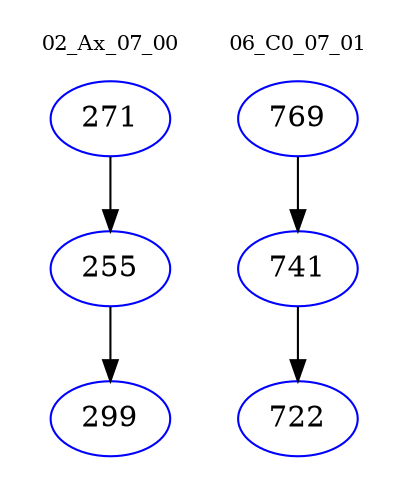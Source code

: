 digraph{
subgraph cluster_0 {
color = white
label = "02_Ax_07_00";
fontsize=10;
T0_271 [label="271", color="blue"]
T0_271 -> T0_255 [color="black"]
T0_255 [label="255", color="blue"]
T0_255 -> T0_299 [color="black"]
T0_299 [label="299", color="blue"]
}
subgraph cluster_1 {
color = white
label = "06_C0_07_01";
fontsize=10;
T1_769 [label="769", color="blue"]
T1_769 -> T1_741 [color="black"]
T1_741 [label="741", color="blue"]
T1_741 -> T1_722 [color="black"]
T1_722 [label="722", color="blue"]
}
}
